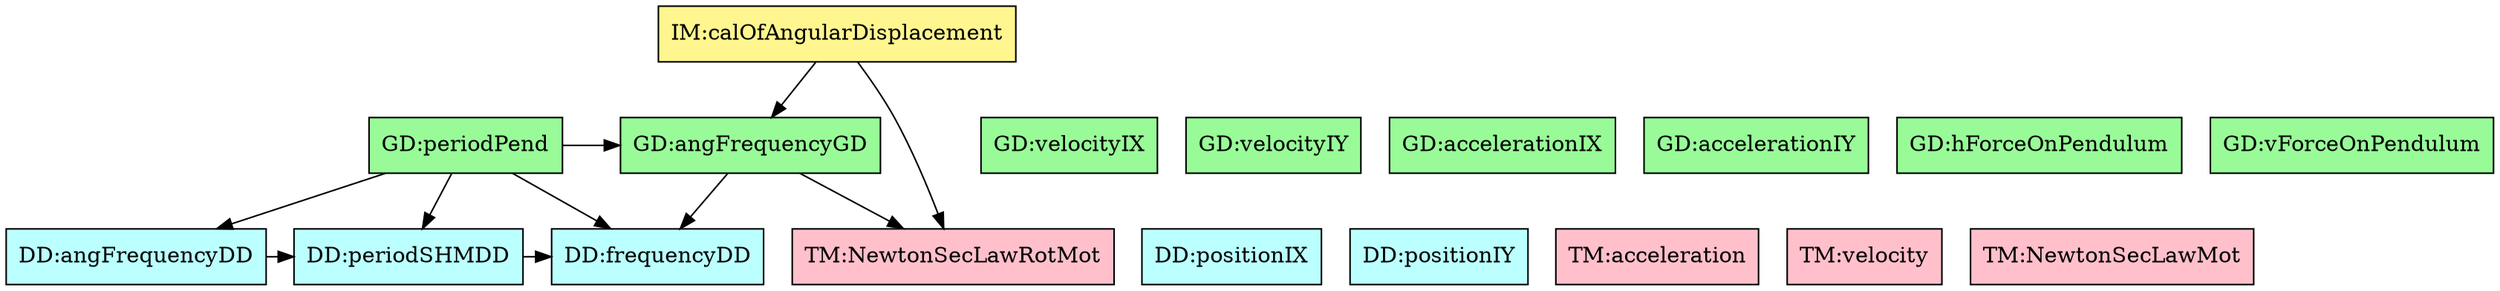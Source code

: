 digraph refvsref {
	angularFrequency -> period;
	period -> frequency;
	angFrequencyGDMK -> frequency;
	angFrequencyGDMK -> newtonSLRMK;
	periodPendGDMK -> frequency;
	periodPendGDMK -> angularFrequency;
	periodPendGDMK -> period;
	periodPendGDMK -> angFrequencyGDMK;
	angularDisplacementIMMK -> newtonSLRMK;
	angularDisplacementIMMK -> angFrequencyGDMK;


	ixPos	[shape=box, color=black, style=filled, fillcolor=paleturquoise1, label="DD:positionIX"];
	iyPos	[shape=box, color=black, style=filled, fillcolor=paleturquoise1, label="DD:positionIY"];
	frequency	[shape=box, color=black, style=filled, fillcolor=paleturquoise1, label="DD:frequencyDD"];
	angularFrequency	[shape=box, color=black, style=filled, fillcolor=paleturquoise1, label="DD:angFrequencyDD"];
	period	[shape=box, color=black, style=filled, fillcolor=paleturquoise1, label="DD:periodSHMDD"];

	subgraph DD {
	rank="same"
	{ixPos, iyPos, frequency, angularFrequency, period}
	}

	accelerationTMMK	[shape=box, color=black, style=filled, fillcolor=pink, label="TM:acceleration"];
	velocityTMMK	[shape=box, color=black, style=filled, fillcolor=pink, label="TM:velocity"];
	newtonSLMK	[shape=box, color=black, style=filled, fillcolor=pink, label="TM:NewtonSecLawMot"];
	newtonSLRMK	[shape=box, color=black, style=filled, fillcolor=pink, label="TM:NewtonSecLawRotMot"];

	subgraph TM {
	rank="same"
	{accelerationTMMK, velocityTMMK, newtonSLMK, newtonSLRMK}
	}

	xVelMK	[shape=box, color=black, style=filled, fillcolor=palegreen, label="GD:velocityIX"];
	yVelMK	[shape=box, color=black, style=filled, fillcolor=palegreen, label="GD:velocityIY"];
	xScalAccMK	[shape=box, color=black, style=filled, fillcolor=palegreen, label="GD:accelerationIX"];
	yScalAccMK	[shape=box, color=black, style=filled, fillcolor=palegreen, label="GD:accelerationIY"];
	hForceOnPendulumMK	[shape=box, color=black, style=filled, fillcolor=palegreen, label="GD:hForceOnPendulum"];
	vForceOnPendulumMK	[shape=box, color=black, style=filled, fillcolor=palegreen, label="GD:vForceOnPendulum"];
	angFrequencyGDMK	[shape=box, color=black, style=filled, fillcolor=palegreen, label="GD:angFrequencyGD"];
	periodPendGDMK	[shape=box, color=black, style=filled, fillcolor=palegreen, label="GD:periodPend"];

	subgraph GD {
	rank="same"
	{xVelMK, yVelMK, xScalAccMK, yScalAccMK, hForceOnPendulumMK, vForceOnPendulumMK, angFrequencyGDMK, periodPendGDMK}
	}

	angularDisplacementIMMK	[shape=box, color=black, style=filled, fillcolor=khaki1, label="IM:calOfAngularDisplacement"];

	subgraph IM {
	rank="same"
	{angularDisplacementIMMK}
	}

}
